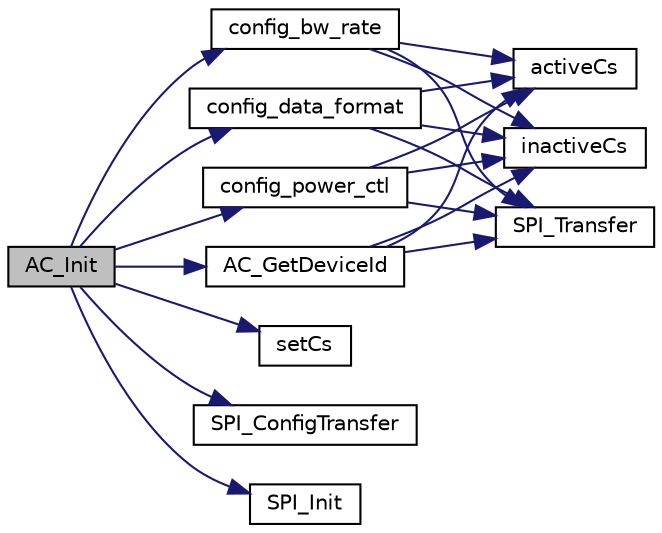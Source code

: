 digraph "AC_Init"
{
 // LATEX_PDF_SIZE
  edge [fontname="Helvetica",fontsize="10",labelfontname="Helvetica",labelfontsize="10"];
  node [fontname="Helvetica",fontsize="10",shape=record];
  rankdir="LR";
  Node1 [label="AC_Init",height=0.2,width=0.4,color="black", fillcolor="grey75", style="filled", fontcolor="black",tooltip=" "];
  Node1 -> Node2 [color="midnightblue",fontsize="10",style="solid",fontname="Helvetica"];
  Node2 [label="AC_GetDeviceId",height=0.2,width=0.4,color="black", fillcolor="white", style="filled",URL="$d3/dab/adxl345_8c.html#a37b9e4276469e5608c68ddfadb661523",tooltip=" "];
  Node2 -> Node3 [color="midnightblue",fontsize="10",style="solid",fontname="Helvetica"];
  Node3 [label="activeCs",height=0.2,width=0.4,color="black", fillcolor="white", style="filled",URL="$d3/dab/adxl345_8c.html#a4300ec3d0be9e3b86d78ba4d3609bde8",tooltip=" "];
  Node2 -> Node4 [color="midnightblue",fontsize="10",style="solid",fontname="Helvetica"];
  Node4 [label="inactiveCs",height=0.2,width=0.4,color="black", fillcolor="white", style="filled",URL="$d3/dab/adxl345_8c.html#ae3c31de4a09999824971ec65ac7988b9",tooltip=" "];
  Node2 -> Node5 [color="midnightblue",fontsize="10",style="solid",fontname="Helvetica"];
  Node5 [label="SPI_Transfer",height=0.2,width=0.4,color="black", fillcolor="white", style="filled",URL="$da/d00/spi_8c.html#a7d00c98b1764bcf04695997fe1b02a79",tooltip=" "];
  Node1 -> Node6 [color="midnightblue",fontsize="10",style="solid",fontname="Helvetica"];
  Node6 [label="config_bw_rate",height=0.2,width=0.4,color="black", fillcolor="white", style="filled",URL="$d3/dab/adxl345_8c.html#a2e8faca21e1fe99f4b3c7b574aeb24db",tooltip=" "];
  Node6 -> Node3 [color="midnightblue",fontsize="10",style="solid",fontname="Helvetica"];
  Node6 -> Node4 [color="midnightblue",fontsize="10",style="solid",fontname="Helvetica"];
  Node6 -> Node5 [color="midnightblue",fontsize="10",style="solid",fontname="Helvetica"];
  Node1 -> Node7 [color="midnightblue",fontsize="10",style="solid",fontname="Helvetica"];
  Node7 [label="config_data_format",height=0.2,width=0.4,color="black", fillcolor="white", style="filled",URL="$d3/dab/adxl345_8c.html#a92361507b9b6c721487003b37d7bcfb0",tooltip=" "];
  Node7 -> Node3 [color="midnightblue",fontsize="10",style="solid",fontname="Helvetica"];
  Node7 -> Node4 [color="midnightblue",fontsize="10",style="solid",fontname="Helvetica"];
  Node7 -> Node5 [color="midnightblue",fontsize="10",style="solid",fontname="Helvetica"];
  Node1 -> Node8 [color="midnightblue",fontsize="10",style="solid",fontname="Helvetica"];
  Node8 [label="config_power_ctl",height=0.2,width=0.4,color="black", fillcolor="white", style="filled",URL="$d3/dab/adxl345_8c.html#ae8257d4ebe943f11cc1d67ebc306a89f",tooltip=" "];
  Node8 -> Node3 [color="midnightblue",fontsize="10",style="solid",fontname="Helvetica"];
  Node8 -> Node4 [color="midnightblue",fontsize="10",style="solid",fontname="Helvetica"];
  Node8 -> Node5 [color="midnightblue",fontsize="10",style="solid",fontname="Helvetica"];
  Node1 -> Node9 [color="midnightblue",fontsize="10",style="solid",fontname="Helvetica"];
  Node9 [label="setCs",height=0.2,width=0.4,color="black", fillcolor="white", style="filled",URL="$d3/dab/adxl345_8c.html#a6e50fc8c3dbb3f0789bbab42d39595d1",tooltip=" "];
  Node1 -> Node10 [color="midnightblue",fontsize="10",style="solid",fontname="Helvetica"];
  Node10 [label="SPI_ConfigTransfer",height=0.2,width=0.4,color="black", fillcolor="white", style="filled",URL="$da/d00/spi_8c.html#afdfd38280ebbf6be99ed3540c0678313",tooltip=" "];
  Node1 -> Node11 [color="midnightblue",fontsize="10",style="solid",fontname="Helvetica"];
  Node11 [label="SPI_Init",height=0.2,width=0.4,color="black", fillcolor="white", style="filled",URL="$da/d00/spi_8c.html#a292196e767158c66f03cbcc244fc802b",tooltip=" "];
}
